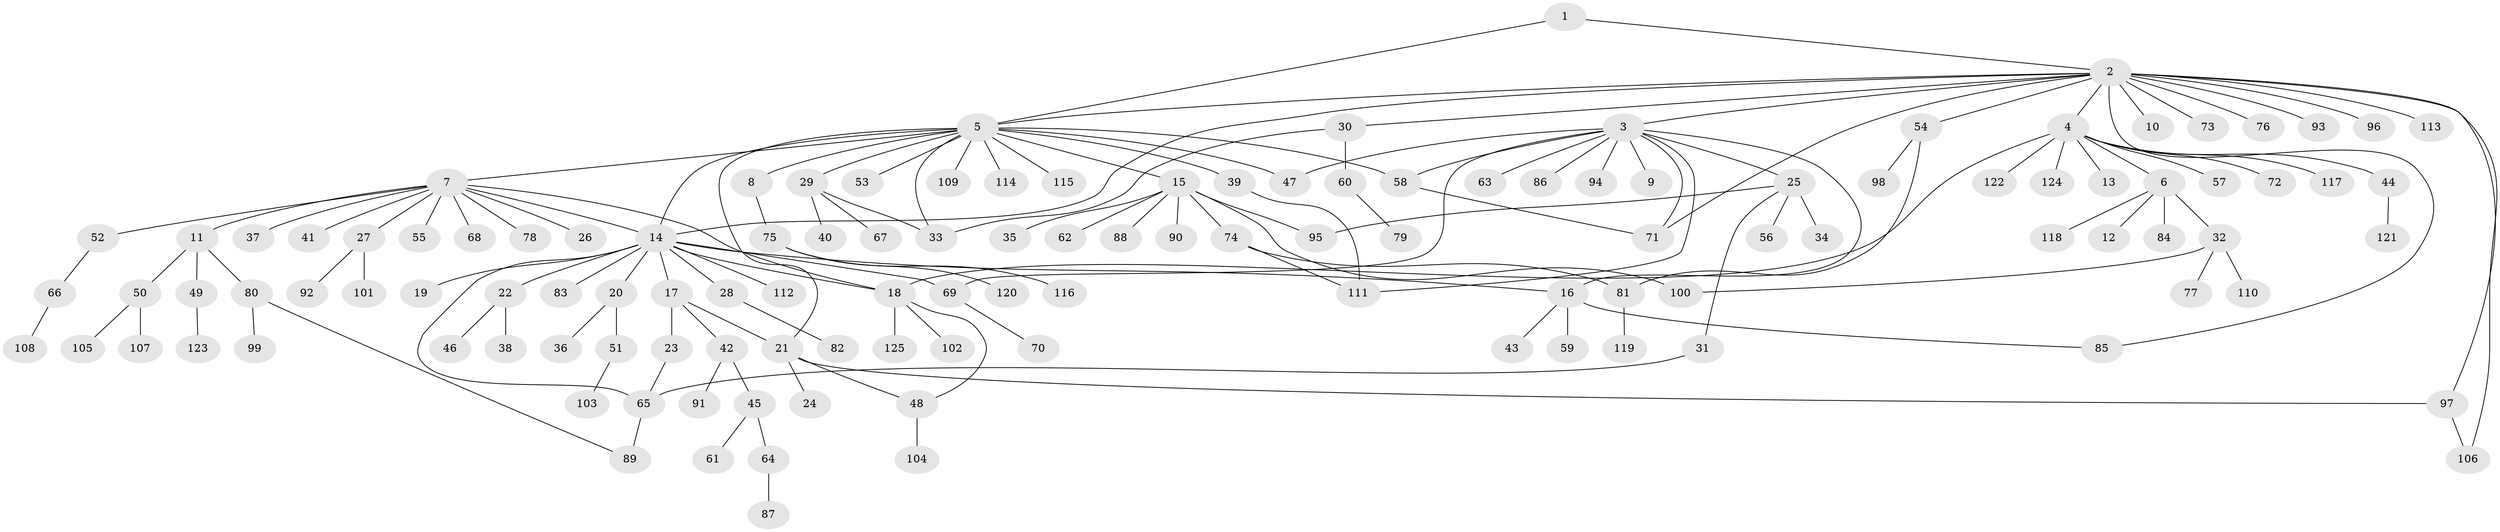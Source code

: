 // Generated by graph-tools (version 1.1) at 2025/49/03/09/25 03:49:53]
// undirected, 125 vertices, 150 edges
graph export_dot {
graph [start="1"]
  node [color=gray90,style=filled];
  1;
  2;
  3;
  4;
  5;
  6;
  7;
  8;
  9;
  10;
  11;
  12;
  13;
  14;
  15;
  16;
  17;
  18;
  19;
  20;
  21;
  22;
  23;
  24;
  25;
  26;
  27;
  28;
  29;
  30;
  31;
  32;
  33;
  34;
  35;
  36;
  37;
  38;
  39;
  40;
  41;
  42;
  43;
  44;
  45;
  46;
  47;
  48;
  49;
  50;
  51;
  52;
  53;
  54;
  55;
  56;
  57;
  58;
  59;
  60;
  61;
  62;
  63;
  64;
  65;
  66;
  67;
  68;
  69;
  70;
  71;
  72;
  73;
  74;
  75;
  76;
  77;
  78;
  79;
  80;
  81;
  82;
  83;
  84;
  85;
  86;
  87;
  88;
  89;
  90;
  91;
  92;
  93;
  94;
  95;
  96;
  97;
  98;
  99;
  100;
  101;
  102;
  103;
  104;
  105;
  106;
  107;
  108;
  109;
  110;
  111;
  112;
  113;
  114;
  115;
  116;
  117;
  118;
  119;
  120;
  121;
  122;
  123;
  124;
  125;
  1 -- 2;
  1 -- 5;
  2 -- 3;
  2 -- 4;
  2 -- 5;
  2 -- 10;
  2 -- 14;
  2 -- 30;
  2 -- 54;
  2 -- 71;
  2 -- 73;
  2 -- 76;
  2 -- 85;
  2 -- 93;
  2 -- 96;
  2 -- 97;
  2 -- 106;
  2 -- 113;
  3 -- 9;
  3 -- 16;
  3 -- 25;
  3 -- 47;
  3 -- 58;
  3 -- 63;
  3 -- 69;
  3 -- 71;
  3 -- 86;
  3 -- 94;
  3 -- 111;
  4 -- 6;
  4 -- 13;
  4 -- 18;
  4 -- 44;
  4 -- 57;
  4 -- 72;
  4 -- 117;
  4 -- 122;
  4 -- 124;
  5 -- 7;
  5 -- 8;
  5 -- 14;
  5 -- 15;
  5 -- 21;
  5 -- 29;
  5 -- 33;
  5 -- 39;
  5 -- 47;
  5 -- 53;
  5 -- 58;
  5 -- 109;
  5 -- 114;
  5 -- 115;
  6 -- 12;
  6 -- 32;
  6 -- 84;
  6 -- 118;
  7 -- 11;
  7 -- 14;
  7 -- 18;
  7 -- 26;
  7 -- 27;
  7 -- 37;
  7 -- 41;
  7 -- 52;
  7 -- 55;
  7 -- 68;
  7 -- 78;
  8 -- 75;
  11 -- 49;
  11 -- 50;
  11 -- 80;
  14 -- 16;
  14 -- 17;
  14 -- 18;
  14 -- 19;
  14 -- 20;
  14 -- 22;
  14 -- 28;
  14 -- 65;
  14 -- 69;
  14 -- 83;
  14 -- 112;
  15 -- 35;
  15 -- 62;
  15 -- 74;
  15 -- 88;
  15 -- 90;
  15 -- 95;
  15 -- 100;
  16 -- 43;
  16 -- 59;
  16 -- 85;
  17 -- 21;
  17 -- 23;
  17 -- 42;
  18 -- 48;
  18 -- 102;
  18 -- 125;
  20 -- 36;
  20 -- 51;
  21 -- 24;
  21 -- 48;
  21 -- 97;
  22 -- 38;
  22 -- 46;
  23 -- 65;
  25 -- 31;
  25 -- 34;
  25 -- 56;
  25 -- 95;
  27 -- 92;
  27 -- 101;
  28 -- 82;
  29 -- 33;
  29 -- 40;
  29 -- 67;
  30 -- 33;
  30 -- 60;
  31 -- 65;
  32 -- 77;
  32 -- 100;
  32 -- 110;
  39 -- 111;
  42 -- 45;
  42 -- 91;
  44 -- 121;
  45 -- 61;
  45 -- 64;
  48 -- 104;
  49 -- 123;
  50 -- 105;
  50 -- 107;
  51 -- 103;
  52 -- 66;
  54 -- 81;
  54 -- 98;
  58 -- 71;
  60 -- 79;
  64 -- 87;
  65 -- 89;
  66 -- 108;
  69 -- 70;
  74 -- 81;
  74 -- 111;
  75 -- 116;
  75 -- 120;
  80 -- 89;
  80 -- 99;
  81 -- 119;
  97 -- 106;
}
